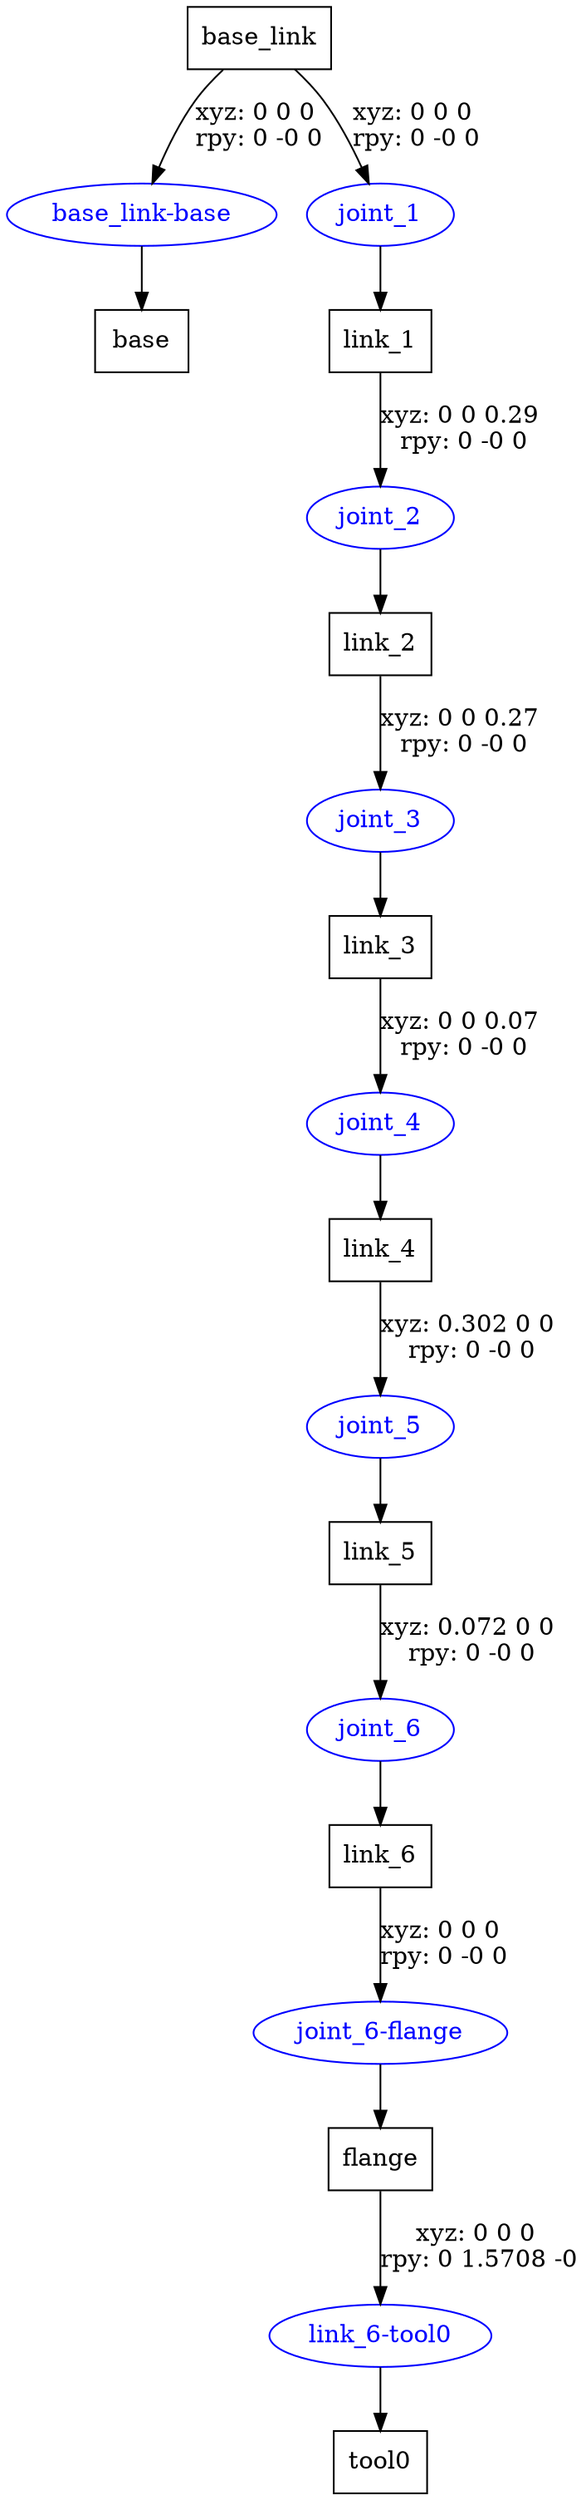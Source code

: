 digraph G {
node [shape=box];
"base_link" [label="base_link"];
"base" [label="base"];
"link_1" [label="link_1"];
"link_2" [label="link_2"];
"link_3" [label="link_3"];
"link_4" [label="link_4"];
"link_5" [label="link_5"];
"link_6" [label="link_6"];
"flange" [label="flange"];
"tool0" [label="tool0"];
node [shape=ellipse, color=blue, fontcolor=blue];
"base_link" -> "base_link-base" [label="xyz: 0 0 0 \nrpy: 0 -0 0"]
"base_link-base" -> "base"
"base_link" -> "joint_1" [label="xyz: 0 0 0 \nrpy: 0 -0 0"]
"joint_1" -> "link_1"
"link_1" -> "joint_2" [label="xyz: 0 0 0.29 \nrpy: 0 -0 0"]
"joint_2" -> "link_2"
"link_2" -> "joint_3" [label="xyz: 0 0 0.27 \nrpy: 0 -0 0"]
"joint_3" -> "link_3"
"link_3" -> "joint_4" [label="xyz: 0 0 0.07 \nrpy: 0 -0 0"]
"joint_4" -> "link_4"
"link_4" -> "joint_5" [label="xyz: 0.302 0 0 \nrpy: 0 -0 0"]
"joint_5" -> "link_5"
"link_5" -> "joint_6" [label="xyz: 0.072 0 0 \nrpy: 0 -0 0"]
"joint_6" -> "link_6"
"link_6" -> "joint_6-flange" [label="xyz: 0 0 0 \nrpy: 0 -0 0"]
"joint_6-flange" -> "flange"
"flange" -> "link_6-tool0" [label="xyz: 0 0 0 \nrpy: 0 1.5708 -0"]
"link_6-tool0" -> "tool0"
}
